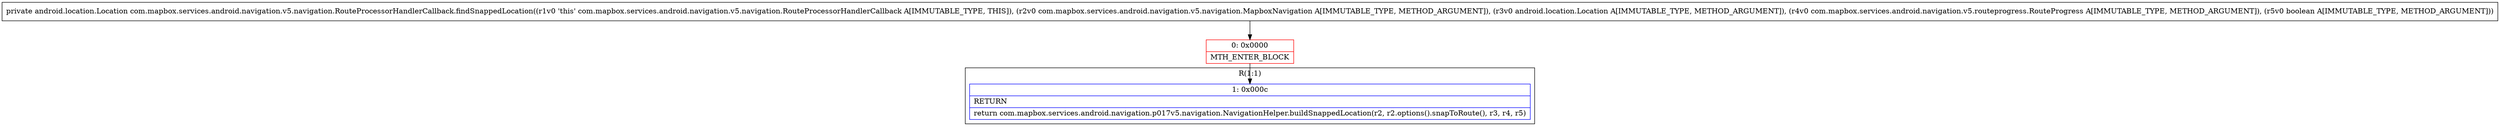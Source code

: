 digraph "CFG forcom.mapbox.services.android.navigation.v5.navigation.RouteProcessorHandlerCallback.findSnappedLocation(Lcom\/mapbox\/services\/android\/navigation\/v5\/navigation\/MapboxNavigation;Landroid\/location\/Location;Lcom\/mapbox\/services\/android\/navigation\/v5\/routeprogress\/RouteProgress;Z)Landroid\/location\/Location;" {
subgraph cluster_Region_1100102503 {
label = "R(1:1)";
node [shape=record,color=blue];
Node_1 [shape=record,label="{1\:\ 0x000c|RETURN\l|return com.mapbox.services.android.navigation.p017v5.navigation.NavigationHelper.buildSnappedLocation(r2, r2.options().snapToRoute(), r3, r4, r5)\l}"];
}
Node_0 [shape=record,color=red,label="{0\:\ 0x0000|MTH_ENTER_BLOCK\l}"];
MethodNode[shape=record,label="{private android.location.Location com.mapbox.services.android.navigation.v5.navigation.RouteProcessorHandlerCallback.findSnappedLocation((r1v0 'this' com.mapbox.services.android.navigation.v5.navigation.RouteProcessorHandlerCallback A[IMMUTABLE_TYPE, THIS]), (r2v0 com.mapbox.services.android.navigation.v5.navigation.MapboxNavigation A[IMMUTABLE_TYPE, METHOD_ARGUMENT]), (r3v0 android.location.Location A[IMMUTABLE_TYPE, METHOD_ARGUMENT]), (r4v0 com.mapbox.services.android.navigation.v5.routeprogress.RouteProgress A[IMMUTABLE_TYPE, METHOD_ARGUMENT]), (r5v0 boolean A[IMMUTABLE_TYPE, METHOD_ARGUMENT])) }"];
MethodNode -> Node_0;
Node_0 -> Node_1;
}

